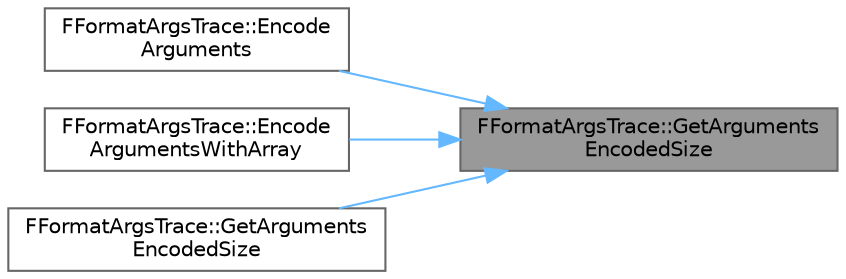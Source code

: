 digraph "FFormatArgsTrace::GetArgumentsEncodedSize"
{
 // INTERACTIVE_SVG=YES
 // LATEX_PDF_SIZE
  bgcolor="transparent";
  edge [fontname=Helvetica,fontsize=10,labelfontname=Helvetica,labelfontsize=10];
  node [fontname=Helvetica,fontsize=10,shape=box,height=0.2,width=0.4];
  rankdir="RL";
  Node1 [id="Node000001",label="FFormatArgsTrace::GetArguments\lEncodedSize",height=0.2,width=0.4,color="gray40", fillcolor="grey60", style="filled", fontcolor="black",tooltip=" "];
  Node1 -> Node2 [id="edge1_Node000001_Node000002",dir="back",color="steelblue1",style="solid",tooltip=" "];
  Node2 [id="Node000002",label="FFormatArgsTrace::Encode\lArguments",height=0.2,width=0.4,color="grey40", fillcolor="white", style="filled",URL="$db/d82/structFFormatArgsTrace.html#a2b712987d0754e8a47aacff7921556c7",tooltip=" "];
  Node1 -> Node3 [id="edge2_Node000001_Node000003",dir="back",color="steelblue1",style="solid",tooltip=" "];
  Node3 [id="Node000003",label="FFormatArgsTrace::Encode\lArgumentsWithArray",height=0.2,width=0.4,color="grey40", fillcolor="white", style="filled",URL="$db/d82/structFFormatArgsTrace.html#a8a99516be3853d08d72d0f32a1e2e683",tooltip=" "];
  Node1 -> Node4 [id="edge3_Node000001_Node000004",dir="back",color="steelblue1",style="solid",tooltip=" "];
  Node4 [id="Node000004",label="FFormatArgsTrace::GetArguments\lEncodedSize",height=0.2,width=0.4,color="grey40", fillcolor="white", style="filled",URL="$db/d82/structFFormatArgsTrace.html#a08783e48520cadd3966fea6e320289e4",tooltip=" "];
}
